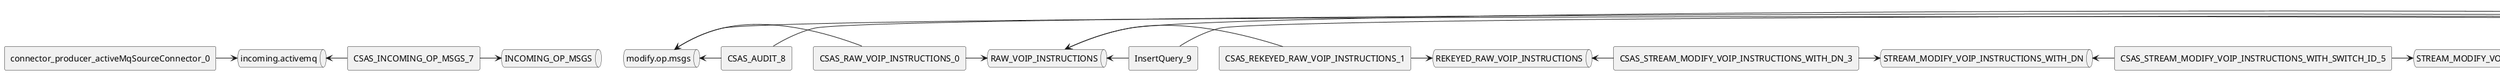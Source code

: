 @startuml
rectangle connector_producer_activeMqSourceConnector_0
queue incoming.activemq
rectangle CSAS_INCOMING_OP_MSGS_7
queue INCOMING_OP_MSGS
rectangle CSAS_STREAM_MODIFY_VOIP_INSTRUCTIONS_WITH_SWITCH_ID_5
queue STREAM_MODIFY_VOIP_INSTRUCTIONS_WITH_DN
rectangle connect_audit_es_sink
queue RAW_VOIP_INSTRUCTIONS
queue modify.op.msgs
queue AUDIT
rectangle CSAS_REKEYED_RAW_VOIP_INSTRUCTIONS_1
rectangle CSAS_RAW_VOIP_INSTRUCTIONS_0
queue REKEYED_RAW_VOIP_INSTRUCTIONS
rectangle CSAS_AUDIT_8
rectangle CSAS_STREAM_MODIFY_VOIP_INSTRUCTIONS_WITH_DN_3
rectangle InsertQuery_9
rectangle CSAS_SINK_MODIFY_VOIP_INSTRUCTIONS_WITH_SWITCH_ID_6
queue SINK_MODIFY_VOIP_INSTRUCTIONS_WITH_SWITCH_ID
queue STREAM_MODIFY_VOIP_INSTRUCTIONS_WITH_SWITCH_ID
rectangle InsertQuery_10
rectangle connect_AMQSinkConnector
queue switch.modification.instructions
connector_producer_activeMqSourceConnector_0->incoming.activemq
CSAS_INCOMING_OP_MSGS_7->INCOMING_OP_MSGS
incoming.activemq<-CSAS_INCOMING_OP_MSGS_7
STREAM_MODIFY_VOIP_INSTRUCTIONS_WITH_DN<-CSAS_STREAM_MODIFY_VOIP_INSTRUCTIONS_WITH_SWITCH_ID_5
RAW_VOIP_INSTRUCTIONS<-connect_audit_es_sink
modify.op.msgs<-connect_audit_es_sink
AUDIT<-connect_audit_es_sink
RAW_VOIP_INSTRUCTIONS<-CSAS_REKEYED_RAW_VOIP_INSTRUCTIONS_1
modify.op.msgs<-CSAS_RAW_VOIP_INSTRUCTIONS_0
CSAS_RAW_VOIP_INSTRUCTIONS_0->RAW_VOIP_INSTRUCTIONS
CSAS_REKEYED_RAW_VOIP_INSTRUCTIONS_1->REKEYED_RAW_VOIP_INSTRUCTIONS
CSAS_AUDIT_8->AUDIT
modify.op.msgs<-CSAS_AUDIT_8
CSAS_STREAM_MODIFY_VOIP_INSTRUCTIONS_WITH_DN_3->STREAM_MODIFY_VOIP_INSTRUCTIONS_WITH_DN
REKEYED_RAW_VOIP_INSTRUCTIONS<-CSAS_STREAM_MODIFY_VOIP_INSTRUCTIONS_WITH_DN_3
InsertQuery_9->AUDIT
RAW_VOIP_INSTRUCTIONS<-InsertQuery_9
CSAS_SINK_MODIFY_VOIP_INSTRUCTIONS_WITH_SWITCH_ID_6->SINK_MODIFY_VOIP_INSTRUCTIONS_WITH_SWITCH_ID
STREAM_MODIFY_VOIP_INSTRUCTIONS_WITH_SWITCH_ID<-CSAS_SINK_MODIFY_VOIP_INSTRUCTIONS_WITH_SWITCH_ID_6
InsertQuery_10->AUDIT
SINK_MODIFY_VOIP_INSTRUCTIONS_WITH_SWITCH_ID<-InsertQuery_10
CSAS_STREAM_MODIFY_VOIP_INSTRUCTIONS_WITH_SWITCH_ID_5->STREAM_MODIFY_VOIP_INSTRUCTIONS_WITH_SWITCH_ID
switch.modification.instructions<-connect_AMQSinkConnector
SINK_MODIFY_VOIP_INSTRUCTIONS_WITH_SWITCH_ID<-connect_audit_es_sink
@enduml